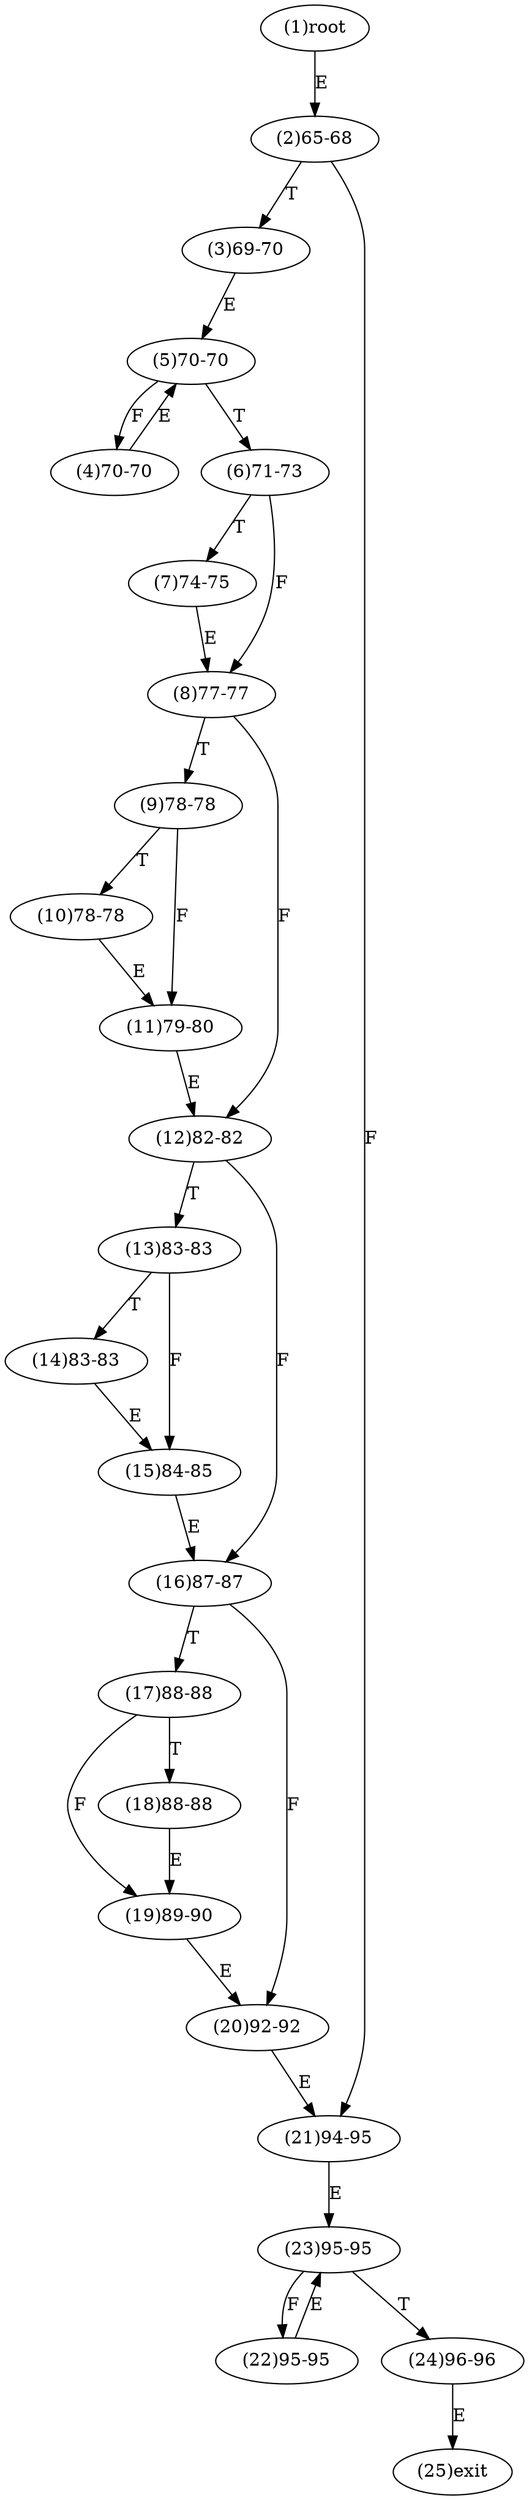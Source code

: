 digraph "" { 
1[ label="(1)root"];
2[ label="(2)65-68"];
3[ label="(3)69-70"];
4[ label="(4)70-70"];
5[ label="(5)70-70"];
6[ label="(6)71-73"];
7[ label="(7)74-75"];
8[ label="(8)77-77"];
9[ label="(9)78-78"];
10[ label="(10)78-78"];
11[ label="(11)79-80"];
12[ label="(12)82-82"];
13[ label="(13)83-83"];
14[ label="(14)83-83"];
15[ label="(15)84-85"];
17[ label="(17)88-88"];
16[ label="(16)87-87"];
19[ label="(19)89-90"];
18[ label="(18)88-88"];
21[ label="(21)94-95"];
20[ label="(20)92-92"];
23[ label="(23)95-95"];
22[ label="(22)95-95"];
25[ label="(25)exit"];
24[ label="(24)96-96"];
1->2[ label="E"];
2->21[ label="F"];
2->3[ label="T"];
3->5[ label="E"];
4->5[ label="E"];
5->4[ label="F"];
5->6[ label="T"];
6->8[ label="F"];
6->7[ label="T"];
7->8[ label="E"];
8->12[ label="F"];
8->9[ label="T"];
9->11[ label="F"];
9->10[ label="T"];
10->11[ label="E"];
11->12[ label="E"];
12->16[ label="F"];
12->13[ label="T"];
13->15[ label="F"];
13->14[ label="T"];
14->15[ label="E"];
15->16[ label="E"];
16->20[ label="F"];
16->17[ label="T"];
17->19[ label="F"];
17->18[ label="T"];
18->19[ label="E"];
19->20[ label="E"];
20->21[ label="E"];
21->23[ label="E"];
22->23[ label="E"];
23->22[ label="F"];
23->24[ label="T"];
24->25[ label="E"];
}